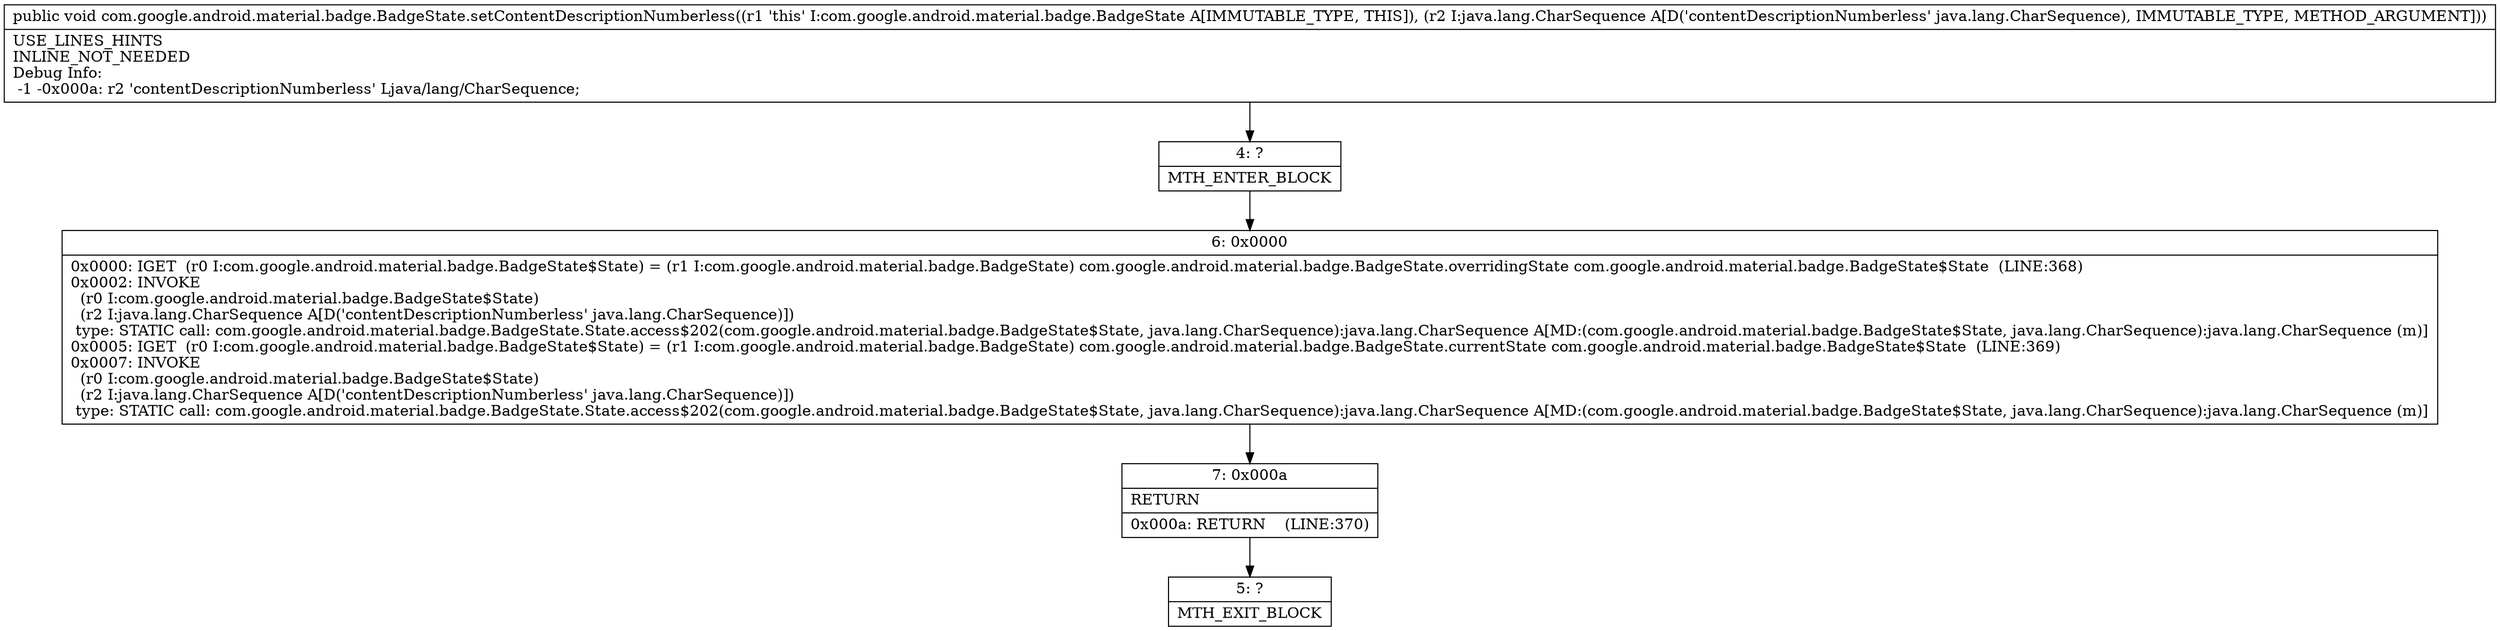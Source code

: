 digraph "CFG forcom.google.android.material.badge.BadgeState.setContentDescriptionNumberless(Ljava\/lang\/CharSequence;)V" {
Node_4 [shape=record,label="{4\:\ ?|MTH_ENTER_BLOCK\l}"];
Node_6 [shape=record,label="{6\:\ 0x0000|0x0000: IGET  (r0 I:com.google.android.material.badge.BadgeState$State) = (r1 I:com.google.android.material.badge.BadgeState) com.google.android.material.badge.BadgeState.overridingState com.google.android.material.badge.BadgeState$State  (LINE:368)\l0x0002: INVOKE  \l  (r0 I:com.google.android.material.badge.BadgeState$State)\l  (r2 I:java.lang.CharSequence A[D('contentDescriptionNumberless' java.lang.CharSequence)])\l type: STATIC call: com.google.android.material.badge.BadgeState.State.access$202(com.google.android.material.badge.BadgeState$State, java.lang.CharSequence):java.lang.CharSequence A[MD:(com.google.android.material.badge.BadgeState$State, java.lang.CharSequence):java.lang.CharSequence (m)]\l0x0005: IGET  (r0 I:com.google.android.material.badge.BadgeState$State) = (r1 I:com.google.android.material.badge.BadgeState) com.google.android.material.badge.BadgeState.currentState com.google.android.material.badge.BadgeState$State  (LINE:369)\l0x0007: INVOKE  \l  (r0 I:com.google.android.material.badge.BadgeState$State)\l  (r2 I:java.lang.CharSequence A[D('contentDescriptionNumberless' java.lang.CharSequence)])\l type: STATIC call: com.google.android.material.badge.BadgeState.State.access$202(com.google.android.material.badge.BadgeState$State, java.lang.CharSequence):java.lang.CharSequence A[MD:(com.google.android.material.badge.BadgeState$State, java.lang.CharSequence):java.lang.CharSequence (m)]\l}"];
Node_7 [shape=record,label="{7\:\ 0x000a|RETURN\l|0x000a: RETURN    (LINE:370)\l}"];
Node_5 [shape=record,label="{5\:\ ?|MTH_EXIT_BLOCK\l}"];
MethodNode[shape=record,label="{public void com.google.android.material.badge.BadgeState.setContentDescriptionNumberless((r1 'this' I:com.google.android.material.badge.BadgeState A[IMMUTABLE_TYPE, THIS]), (r2 I:java.lang.CharSequence A[D('contentDescriptionNumberless' java.lang.CharSequence), IMMUTABLE_TYPE, METHOD_ARGUMENT]))  | USE_LINES_HINTS\lINLINE_NOT_NEEDED\lDebug Info:\l  \-1 \-0x000a: r2 'contentDescriptionNumberless' Ljava\/lang\/CharSequence;\l}"];
MethodNode -> Node_4;Node_4 -> Node_6;
Node_6 -> Node_7;
Node_7 -> Node_5;
}

